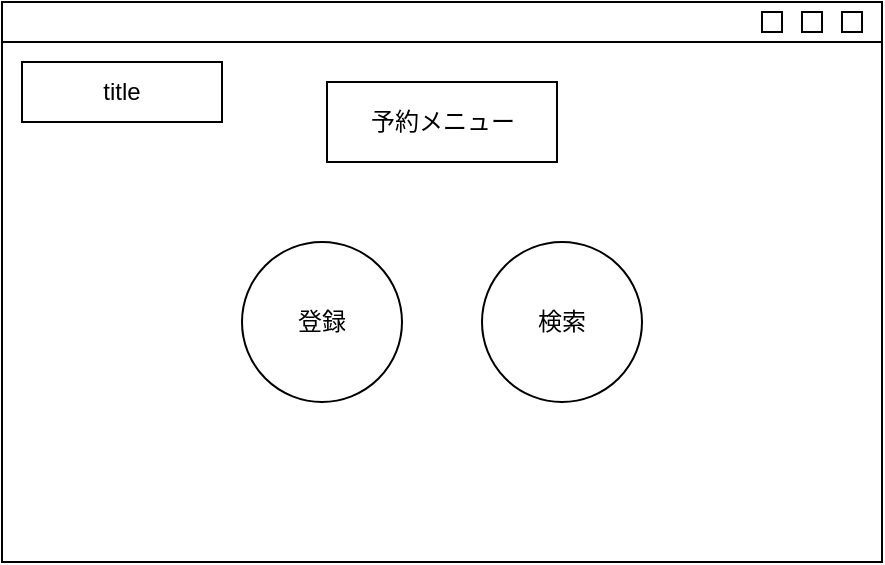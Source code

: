 <mxfile version="18.0.7" type="device"><diagram id="uIDjm1-luFgf9AakeljS" name="ページ1"><mxGraphModel dx="573" dy="476" grid="1" gridSize="10" guides="1" tooltips="1" connect="1" arrows="1" fold="1" page="1" pageScale="1" pageWidth="827" pageHeight="1169" math="0" shadow="0"><root><mxCell id="0"/><mxCell id="1" parent="0"/><mxCell id="z03bACxMXeNZqL-djIq0-5" value="" style="rounded=0;whiteSpace=wrap;html=1;" vertex="1" parent="1"><mxGeometry x="120" y="80" width="440" height="280" as="geometry"/></mxCell><mxCell id="z03bACxMXeNZqL-djIq0-6" value="" style="rounded=0;whiteSpace=wrap;html=1;" vertex="1" parent="1"><mxGeometry x="120" y="80" width="440" height="20" as="geometry"/></mxCell><mxCell id="z03bACxMXeNZqL-djIq0-9" value="" style="rounded=0;whiteSpace=wrap;html=1;" vertex="1" parent="1"><mxGeometry x="520" y="85" width="10" height="10" as="geometry"/></mxCell><mxCell id="z03bACxMXeNZqL-djIq0-10" value="" style="rounded=0;whiteSpace=wrap;html=1;" vertex="1" parent="1"><mxGeometry x="540" y="85" width="10" height="10" as="geometry"/></mxCell><mxCell id="z03bACxMXeNZqL-djIq0-13" value="" style="rounded=0;whiteSpace=wrap;html=1;" vertex="1" parent="1"><mxGeometry x="500" y="85" width="10" height="10" as="geometry"/></mxCell><mxCell id="z03bACxMXeNZqL-djIq0-14" value="title" style="rounded=0;whiteSpace=wrap;html=1;" vertex="1" parent="1"><mxGeometry x="130" y="110" width="100" height="30" as="geometry"/></mxCell><mxCell id="z03bACxMXeNZqL-djIq0-15" value="登録" style="ellipse;whiteSpace=wrap;html=1;aspect=fixed;" vertex="1" parent="1"><mxGeometry x="240" y="200" width="80" height="80" as="geometry"/></mxCell><mxCell id="z03bACxMXeNZqL-djIq0-16" value="検索" style="ellipse;whiteSpace=wrap;html=1;aspect=fixed;" vertex="1" parent="1"><mxGeometry x="360" y="200" width="80" height="80" as="geometry"/></mxCell><mxCell id="z03bACxMXeNZqL-djIq0-17" value="予約メニュー" style="rounded=0;whiteSpace=wrap;html=1;" vertex="1" parent="1"><mxGeometry x="282.5" y="120" width="115" height="40" as="geometry"/></mxCell></root></mxGraphModel></diagram></mxfile>